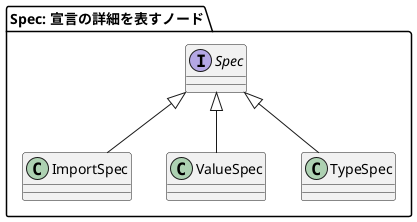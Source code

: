 @startuml
skinparam direction top to bottom

package "Spec: 宣言の詳細を表すノード" {
  interface Spec
  ' NodePkg::Node <|-- Spec // 依存関係ファイルで定義

  class ImportSpec
  class ValueSpec
  class TypeSpec
  Spec <|-- ImportSpec
  Spec <|-- ValueSpec
  Spec <|-- TypeSpec
}

@enduml 